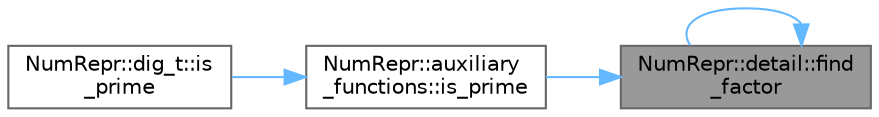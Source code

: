 digraph "NumRepr::detail::find_factor"
{
 // INTERACTIVE_SVG=YES
 // LATEX_PDF_SIZE
  bgcolor="transparent";
  edge [fontname=Helvetica,fontsize=10,labelfontname=Helvetica,labelfontsize=10];
  node [fontname=Helvetica,fontsize=10,shape=box,height=0.2,width=0.4];
  rankdir="RL";
  Node1 [label="NumRepr::detail::find\l_factor",height=0.2,width=0.4,color="gray40", fillcolor="grey60", style="filled", fontcolor="black",tooltip=" "];
  Node1 -> Node1 [dir="back",color="steelblue1",style="solid"];
  Node1 -> Node2 [dir="back",color="steelblue1",style="solid"];
  Node2 [label="NumRepr::auxiliary\l_functions::is_prime",height=0.2,width=0.4,color="grey40", fillcolor="white", style="filled",URL="$namespace_num_repr_1_1auxiliary__functions.html#a6a368b190a18264af00c59b164dc1096",tooltip=" "];
  Node2 -> Node3 [dir="back",color="steelblue1",style="solid"];
  Node3 [label="NumRepr::dig_t::is\l_prime",height=0.2,width=0.4,color="grey40", fillcolor="white", style="filled",URL="$struct_num_repr_1_1dig__t.html#a2e4a2d001d8b4a6e97639da50e33d3cb",tooltip=" "];
}
